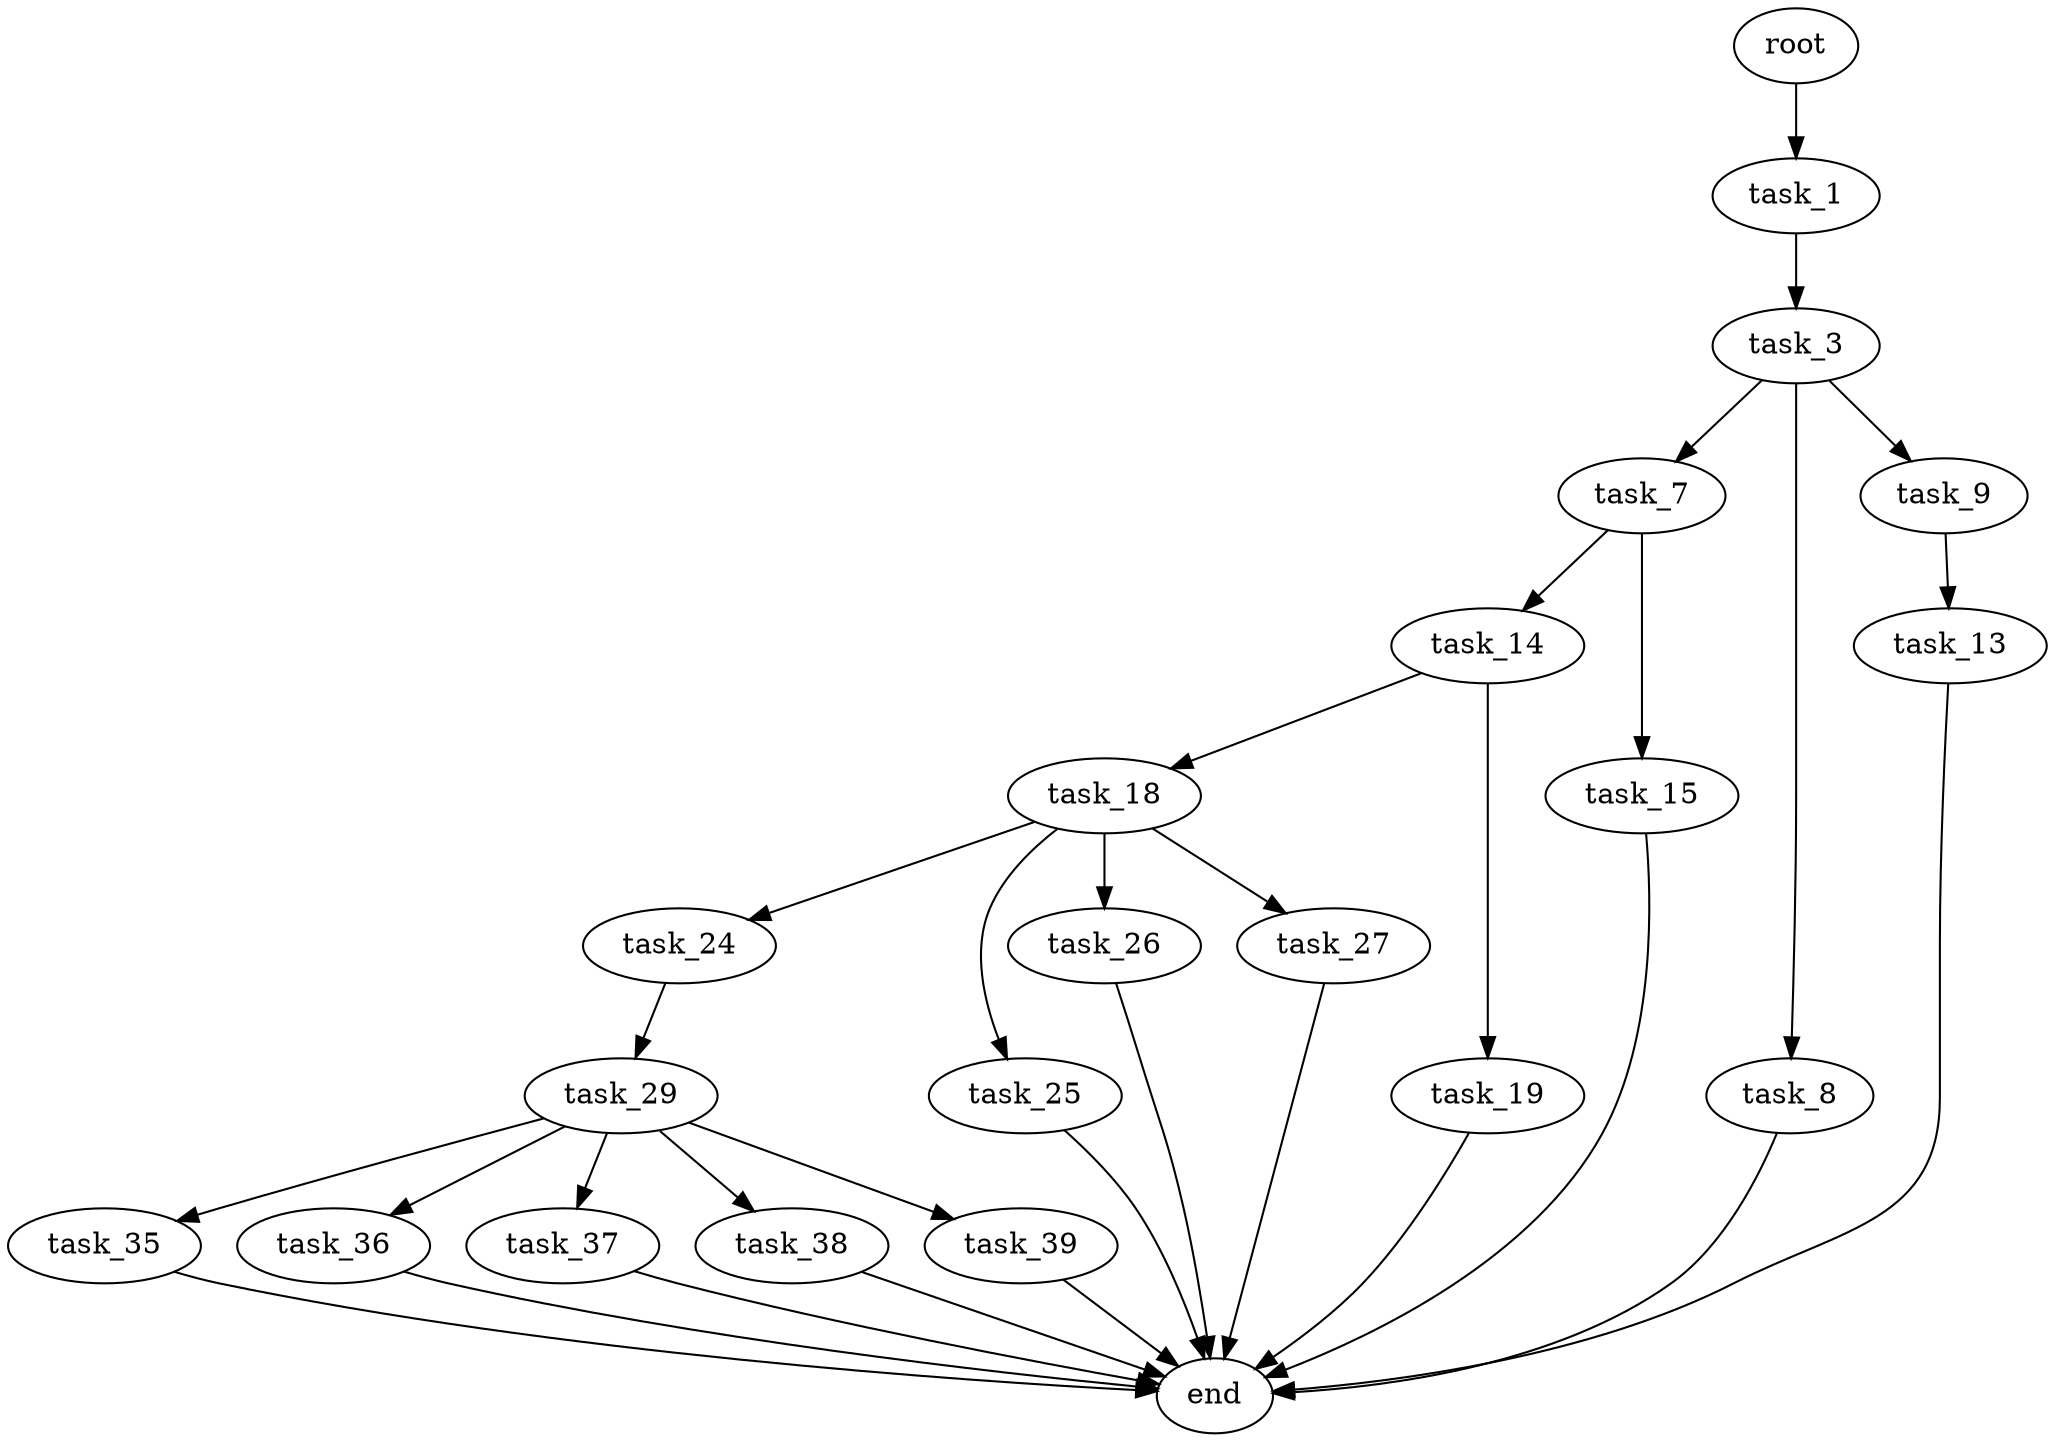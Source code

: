 digraph G {
  root [size="0.000000"];
  task_1 [size="68719476736.000000"];
  task_3 [size="1736780263.000000"];
  task_7 [size="68719476736.000000"];
  task_8 [size="32593732963.000000"];
  task_9 [size="231928233984.000000"];
  task_14 [size="30696869085.000000"];
  task_15 [size="12335523466.000000"];
  end [size="0.000000"];
  task_13 [size="94159996920.000000"];
  task_18 [size="27126171932.000000"];
  task_19 [size="82339235353.000000"];
  task_24 [size="686480629712.000000"];
  task_25 [size="7396479630.000000"];
  task_26 [size="8589934592.000000"];
  task_27 [size="180533254548.000000"];
  task_29 [size="782757789696.000000"];
  task_35 [size="394737371257.000000"];
  task_36 [size="61653658692.000000"];
  task_37 [size="68719476736.000000"];
  task_38 [size="220492365652.000000"];
  task_39 [size="10122363346.000000"];

  root -> task_1 [size="1.000000"];
  task_1 -> task_3 [size="134217728.000000"];
  task_3 -> task_7 [size="134217728.000000"];
  task_3 -> task_8 [size="134217728.000000"];
  task_3 -> task_9 [size="134217728.000000"];
  task_7 -> task_14 [size="134217728.000000"];
  task_7 -> task_15 [size="134217728.000000"];
  task_8 -> end [size="1.000000"];
  task_9 -> task_13 [size="301989888.000000"];
  task_14 -> task_18 [size="679477248.000000"];
  task_14 -> task_19 [size="679477248.000000"];
  task_15 -> end [size="1.000000"];
  task_13 -> end [size="1.000000"];
  task_18 -> task_24 [size="679477248.000000"];
  task_18 -> task_25 [size="679477248.000000"];
  task_18 -> task_26 [size="679477248.000000"];
  task_18 -> task_27 [size="679477248.000000"];
  task_19 -> end [size="1.000000"];
  task_24 -> task_29 [size="838860800.000000"];
  task_25 -> end [size="1.000000"];
  task_26 -> end [size="1.000000"];
  task_27 -> end [size="1.000000"];
  task_29 -> task_35 [size="679477248.000000"];
  task_29 -> task_36 [size="679477248.000000"];
  task_29 -> task_37 [size="679477248.000000"];
  task_29 -> task_38 [size="679477248.000000"];
  task_29 -> task_39 [size="679477248.000000"];
  task_35 -> end [size="1.000000"];
  task_36 -> end [size="1.000000"];
  task_37 -> end [size="1.000000"];
  task_38 -> end [size="1.000000"];
  task_39 -> end [size="1.000000"];
}
